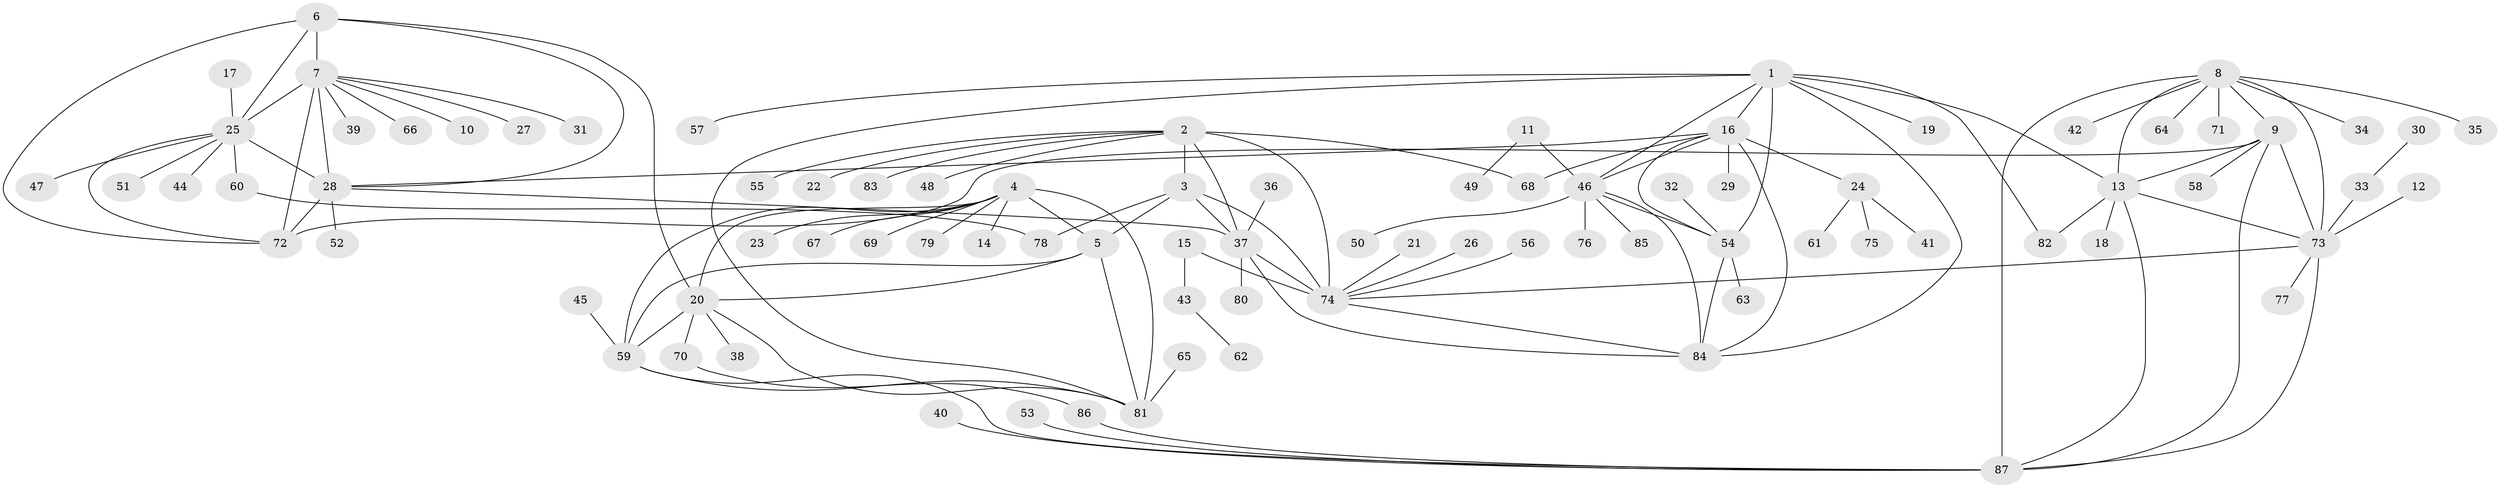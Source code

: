 // original degree distribution, {8: 0.05737704918032787, 7: 0.06557377049180328, 10: 0.040983606557377046, 12: 0.00819672131147541, 5: 0.01639344262295082, 9: 0.03278688524590164, 6: 0.02459016393442623, 11: 0.00819672131147541, 1: 0.5737704918032787, 2: 0.14754098360655737, 3: 0.02459016393442623}
// Generated by graph-tools (version 1.1) at 2025/37/03/04/25 23:37:49]
// undirected, 87 vertices, 124 edges
graph export_dot {
  node [color=gray90,style=filled];
  1;
  2;
  3;
  4;
  5;
  6;
  7;
  8;
  9;
  10;
  11;
  12;
  13;
  14;
  15;
  16;
  17;
  18;
  19;
  20;
  21;
  22;
  23;
  24;
  25;
  26;
  27;
  28;
  29;
  30;
  31;
  32;
  33;
  34;
  35;
  36;
  37;
  38;
  39;
  40;
  41;
  42;
  43;
  44;
  45;
  46;
  47;
  48;
  49;
  50;
  51;
  52;
  53;
  54;
  55;
  56;
  57;
  58;
  59;
  60;
  61;
  62;
  63;
  64;
  65;
  66;
  67;
  68;
  69;
  70;
  71;
  72;
  73;
  74;
  75;
  76;
  77;
  78;
  79;
  80;
  81;
  82;
  83;
  84;
  85;
  86;
  87;
  1 -- 13 [weight=1.0];
  1 -- 16 [weight=2.0];
  1 -- 19 [weight=1.0];
  1 -- 46 [weight=2.0];
  1 -- 54 [weight=2.0];
  1 -- 57 [weight=1.0];
  1 -- 81 [weight=1.0];
  1 -- 82 [weight=1.0];
  1 -- 84 [weight=2.0];
  2 -- 3 [weight=4.0];
  2 -- 22 [weight=1.0];
  2 -- 37 [weight=2.0];
  2 -- 48 [weight=1.0];
  2 -- 55 [weight=1.0];
  2 -- 68 [weight=1.0];
  2 -- 74 [weight=2.0];
  2 -- 83 [weight=1.0];
  3 -- 5 [weight=1.0];
  3 -- 37 [weight=2.0];
  3 -- 74 [weight=2.0];
  3 -- 78 [weight=1.0];
  4 -- 5 [weight=2.0];
  4 -- 14 [weight=1.0];
  4 -- 20 [weight=2.0];
  4 -- 23 [weight=1.0];
  4 -- 59 [weight=2.0];
  4 -- 67 [weight=1.0];
  4 -- 69 [weight=1.0];
  4 -- 79 [weight=1.0];
  4 -- 81 [weight=2.0];
  5 -- 20 [weight=1.0];
  5 -- 59 [weight=1.0];
  5 -- 81 [weight=1.0];
  6 -- 7 [weight=2.0];
  6 -- 20 [weight=1.0];
  6 -- 25 [weight=1.0];
  6 -- 28 [weight=1.0];
  6 -- 72 [weight=1.0];
  7 -- 10 [weight=1.0];
  7 -- 25 [weight=2.0];
  7 -- 27 [weight=1.0];
  7 -- 28 [weight=2.0];
  7 -- 31 [weight=1.0];
  7 -- 39 [weight=1.0];
  7 -- 66 [weight=1.0];
  7 -- 72 [weight=2.0];
  8 -- 9 [weight=2.0];
  8 -- 13 [weight=2.0];
  8 -- 34 [weight=1.0];
  8 -- 35 [weight=1.0];
  8 -- 42 [weight=1.0];
  8 -- 64 [weight=1.0];
  8 -- 71 [weight=1.0];
  8 -- 73 [weight=2.0];
  8 -- 87 [weight=2.0];
  9 -- 13 [weight=1.0];
  9 -- 58 [weight=1.0];
  9 -- 72 [weight=1.0];
  9 -- 73 [weight=1.0];
  9 -- 87 [weight=1.0];
  11 -- 46 [weight=1.0];
  11 -- 49 [weight=1.0];
  12 -- 73 [weight=1.0];
  13 -- 18 [weight=1.0];
  13 -- 73 [weight=1.0];
  13 -- 82 [weight=1.0];
  13 -- 87 [weight=1.0];
  15 -- 43 [weight=1.0];
  15 -- 74 [weight=1.0];
  16 -- 24 [weight=1.0];
  16 -- 28 [weight=1.0];
  16 -- 29 [weight=1.0];
  16 -- 46 [weight=1.0];
  16 -- 54 [weight=1.0];
  16 -- 68 [weight=1.0];
  16 -- 84 [weight=1.0];
  17 -- 25 [weight=1.0];
  20 -- 38 [weight=1.0];
  20 -- 59 [weight=1.0];
  20 -- 70 [weight=1.0];
  20 -- 81 [weight=1.0];
  21 -- 74 [weight=1.0];
  24 -- 41 [weight=1.0];
  24 -- 61 [weight=1.0];
  24 -- 75 [weight=1.0];
  25 -- 28 [weight=1.0];
  25 -- 44 [weight=1.0];
  25 -- 47 [weight=1.0];
  25 -- 51 [weight=1.0];
  25 -- 60 [weight=1.0];
  25 -- 72 [weight=1.0];
  26 -- 74 [weight=1.0];
  28 -- 37 [weight=1.0];
  28 -- 52 [weight=1.0];
  28 -- 72 [weight=1.0];
  30 -- 33 [weight=1.0];
  32 -- 54 [weight=1.0];
  33 -- 73 [weight=1.0];
  36 -- 37 [weight=1.0];
  37 -- 74 [weight=1.0];
  37 -- 80 [weight=1.0];
  37 -- 84 [weight=1.0];
  40 -- 87 [weight=1.0];
  43 -- 62 [weight=1.0];
  45 -- 59 [weight=1.0];
  46 -- 50 [weight=1.0];
  46 -- 54 [weight=1.0];
  46 -- 76 [weight=1.0];
  46 -- 84 [weight=1.0];
  46 -- 85 [weight=1.0];
  53 -- 87 [weight=1.0];
  54 -- 63 [weight=1.0];
  54 -- 84 [weight=1.0];
  56 -- 74 [weight=1.0];
  59 -- 81 [weight=1.0];
  59 -- 87 [weight=1.0];
  60 -- 78 [weight=1.0];
  65 -- 81 [weight=1.0];
  70 -- 86 [weight=1.0];
  73 -- 74 [weight=1.0];
  73 -- 77 [weight=1.0];
  73 -- 87 [weight=1.0];
  74 -- 84 [weight=1.0];
  86 -- 87 [weight=1.0];
}
